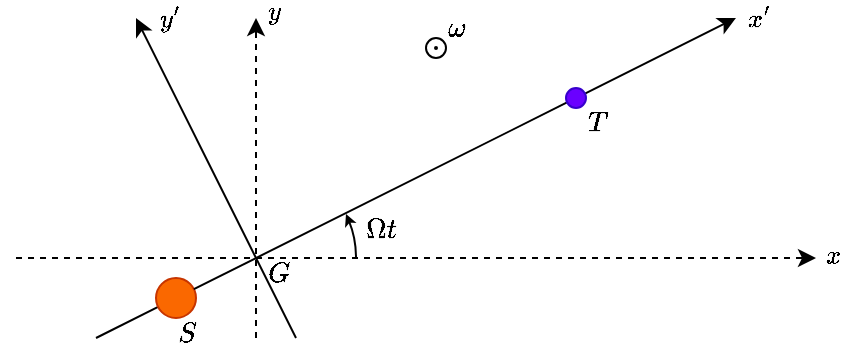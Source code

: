 <mxfile version="23.1.5" type="device">
  <diagram name="Page-1" id="KiKgs43FmnppEHTvwVfH">
    <mxGraphModel dx="576" dy="334" grid="1" gridSize="10" guides="1" tooltips="1" connect="1" arrows="1" fold="1" page="1" pageScale="1" pageWidth="850" pageHeight="1100" math="1" shadow="0">
      <root>
        <mxCell id="0" />
        <mxCell id="1" parent="0" />
        <mxCell id="KHPpUvgpl0SijTJqGdt7-1" value="" style="endArrow=classic;dashed=1;html=1;rounded=0;endFill=1;strokeWidth=1;" edge="1" parent="1">
          <mxGeometry width="50" height="50" relative="1" as="geometry">
            <mxPoint x="240" y="520" as="sourcePoint" />
            <mxPoint x="640" y="520" as="targetPoint" />
          </mxGeometry>
        </mxCell>
        <mxCell id="KHPpUvgpl0SijTJqGdt7-19" value="$$x$$" style="edgeLabel;html=1;align=center;verticalAlign=middle;resizable=0;points=[];" vertex="1" connectable="0" parent="KHPpUvgpl0SijTJqGdt7-1">
          <mxGeometry x="0.909" relative="1" as="geometry">
            <mxPoint x="26" y="-1" as="offset" />
          </mxGeometry>
        </mxCell>
        <mxCell id="KHPpUvgpl0SijTJqGdt7-3" value="" style="endArrow=classic;dashed=1;html=1;rounded=0;endFill=1;strokeWidth=1;" edge="1" parent="1">
          <mxGeometry width="50" height="50" relative="1" as="geometry">
            <mxPoint x="360" y="560" as="sourcePoint" />
            <mxPoint x="360" y="400" as="targetPoint" />
          </mxGeometry>
        </mxCell>
        <mxCell id="KHPpUvgpl0SijTJqGdt7-20" value="$$y$$" style="edgeLabel;html=1;align=center;verticalAlign=middle;resizable=0;points=[];" vertex="1" connectable="0" parent="KHPpUvgpl0SijTJqGdt7-3">
          <mxGeometry x="0.915" y="-3" relative="1" as="geometry">
            <mxPoint x="6" y="-10" as="offset" />
          </mxGeometry>
        </mxCell>
        <mxCell id="KHPpUvgpl0SijTJqGdt7-4" value="" style="endArrow=classic;html=1;rounded=0;endFill=1;" edge="1" parent="1" source="KHPpUvgpl0SijTJqGdt7-8">
          <mxGeometry width="50" height="50" relative="1" as="geometry">
            <mxPoint x="280" y="560" as="sourcePoint" />
            <mxPoint x="600" y="400" as="targetPoint" />
          </mxGeometry>
        </mxCell>
        <mxCell id="KHPpUvgpl0SijTJqGdt7-18" value="$$x&#39;$$" style="edgeLabel;html=1;align=center;verticalAlign=middle;resizable=0;points=[];" vertex="1" connectable="0" parent="KHPpUvgpl0SijTJqGdt7-4">
          <mxGeometry x="0.312" y="1" relative="1" as="geometry">
            <mxPoint x="37" y="-12" as="offset" />
          </mxGeometry>
        </mxCell>
        <mxCell id="KHPpUvgpl0SijTJqGdt7-5" value="" style="endArrow=classic;html=1;rounded=0;endFill=1;" edge="1" parent="1">
          <mxGeometry width="50" height="50" relative="1" as="geometry">
            <mxPoint x="380" y="560" as="sourcePoint" />
            <mxPoint x="300" y="400" as="targetPoint" />
          </mxGeometry>
        </mxCell>
        <mxCell id="KHPpUvgpl0SijTJqGdt7-17" value="$$y&#39;$$" style="edgeLabel;html=1;align=center;verticalAlign=middle;resizable=0;points=[];" vertex="1" connectable="0" parent="KHPpUvgpl0SijTJqGdt7-5">
          <mxGeometry x="0.838" relative="1" as="geometry">
            <mxPoint x="10" y="-13" as="offset" />
          </mxGeometry>
        </mxCell>
        <mxCell id="KHPpUvgpl0SijTJqGdt7-7" value="" style="endArrow=none;html=1;rounded=0;endFill=0;" edge="1" parent="1" target="KHPpUvgpl0SijTJqGdt7-6">
          <mxGeometry width="50" height="50" relative="1" as="geometry">
            <mxPoint x="280" y="560" as="sourcePoint" />
            <mxPoint x="600" y="400" as="targetPoint" />
          </mxGeometry>
        </mxCell>
        <mxCell id="KHPpUvgpl0SijTJqGdt7-6" value="" style="ellipse;whiteSpace=wrap;html=1;aspect=fixed;fillColor=#fa6800;strokeColor=#C73500;fontColor=#000000;" vertex="1" parent="1">
          <mxGeometry x="310" y="530" width="20" height="20" as="geometry" />
        </mxCell>
        <mxCell id="KHPpUvgpl0SijTJqGdt7-9" value="" style="endArrow=none;html=1;rounded=0;endFill=0;" edge="1" parent="1" source="KHPpUvgpl0SijTJqGdt7-6" target="KHPpUvgpl0SijTJqGdt7-8">
          <mxGeometry width="50" height="50" relative="1" as="geometry">
            <mxPoint x="329" y="536" as="sourcePoint" />
            <mxPoint x="600" y="400" as="targetPoint" />
          </mxGeometry>
        </mxCell>
        <mxCell id="KHPpUvgpl0SijTJqGdt7-8" value="" style="ellipse;whiteSpace=wrap;html=1;aspect=fixed;fillColor=#6a00ff;strokeColor=#3700CC;fontColor=#ffffff;" vertex="1" parent="1">
          <mxGeometry x="515" y="435" width="10" height="10" as="geometry" />
        </mxCell>
        <mxCell id="KHPpUvgpl0SijTJqGdt7-12" value="" style="curved=1;endArrow=classic;html=1;rounded=0;exitX=1;exitY=0.5;exitDx=0;exitDy=0;exitPerimeter=0;endSize=3;" edge="1" parent="1">
          <mxGeometry width="50" height="50" relative="1" as="geometry">
            <mxPoint x="410" y="520" as="sourcePoint" />
            <mxPoint x="405" y="498" as="targetPoint" />
            <Array as="points">
              <mxPoint x="410" y="510" />
            </Array>
          </mxGeometry>
        </mxCell>
        <mxCell id="KHPpUvgpl0SijTJqGdt7-14" value="$$\Omega t$$" style="text;html=1;align=center;verticalAlign=middle;whiteSpace=wrap;rounded=0;" vertex="1" parent="1">
          <mxGeometry x="413" y="496" width="20" height="20" as="geometry" />
        </mxCell>
        <mxCell id="KHPpUvgpl0SijTJqGdt7-15" value="$$S$$" style="text;html=1;align=center;verticalAlign=middle;whiteSpace=wrap;rounded=0;" vertex="1" parent="1">
          <mxGeometry x="316" y="553" width="20" height="10" as="geometry" />
        </mxCell>
        <mxCell id="KHPpUvgpl0SijTJqGdt7-16" value="$$T$$" style="text;html=1;align=center;verticalAlign=middle;whiteSpace=wrap;rounded=0;" vertex="1" parent="1">
          <mxGeometry x="521" y="447" width="20" height="10" as="geometry" />
        </mxCell>
        <mxCell id="KHPpUvgpl0SijTJqGdt7-21" value="$$G$$" style="text;html=1;align=center;verticalAlign=middle;whiteSpace=wrap;rounded=0;" vertex="1" parent="1">
          <mxGeometry x="367" y="524" width="10" height="7" as="geometry" />
        </mxCell>
        <mxCell id="KHPpUvgpl0SijTJqGdt7-22" style="edgeStyle=orthogonalEdgeStyle;rounded=0;orthogonalLoop=1;jettySize=auto;html=1;exitX=0.5;exitY=1;exitDx=0;exitDy=0;" edge="1" parent="1" source="KHPpUvgpl0SijTJqGdt7-21" target="KHPpUvgpl0SijTJqGdt7-21">
          <mxGeometry relative="1" as="geometry" />
        </mxCell>
        <mxCell id="KHPpUvgpl0SijTJqGdt7-23" value="" style="ellipse;whiteSpace=wrap;html=1;aspect=fixed;" vertex="1" parent="1">
          <mxGeometry x="445" y="410" width="10" height="10" as="geometry" />
        </mxCell>
        <mxCell id="KHPpUvgpl0SijTJqGdt7-24" value="$$\omega$$" style="text;html=1;align=center;verticalAlign=middle;whiteSpace=wrap;rounded=0;" vertex="1" parent="1">
          <mxGeometry x="455" y="400" width="10" height="10" as="geometry" />
        </mxCell>
        <mxCell id="KHPpUvgpl0SijTJqGdt7-25" value="" style="ellipse;whiteSpace=wrap;html=1;aspect=fixed;" vertex="1" parent="1">
          <mxGeometry x="449.5" y="414.5" width="1" height="1" as="geometry" />
        </mxCell>
      </root>
    </mxGraphModel>
  </diagram>
</mxfile>
